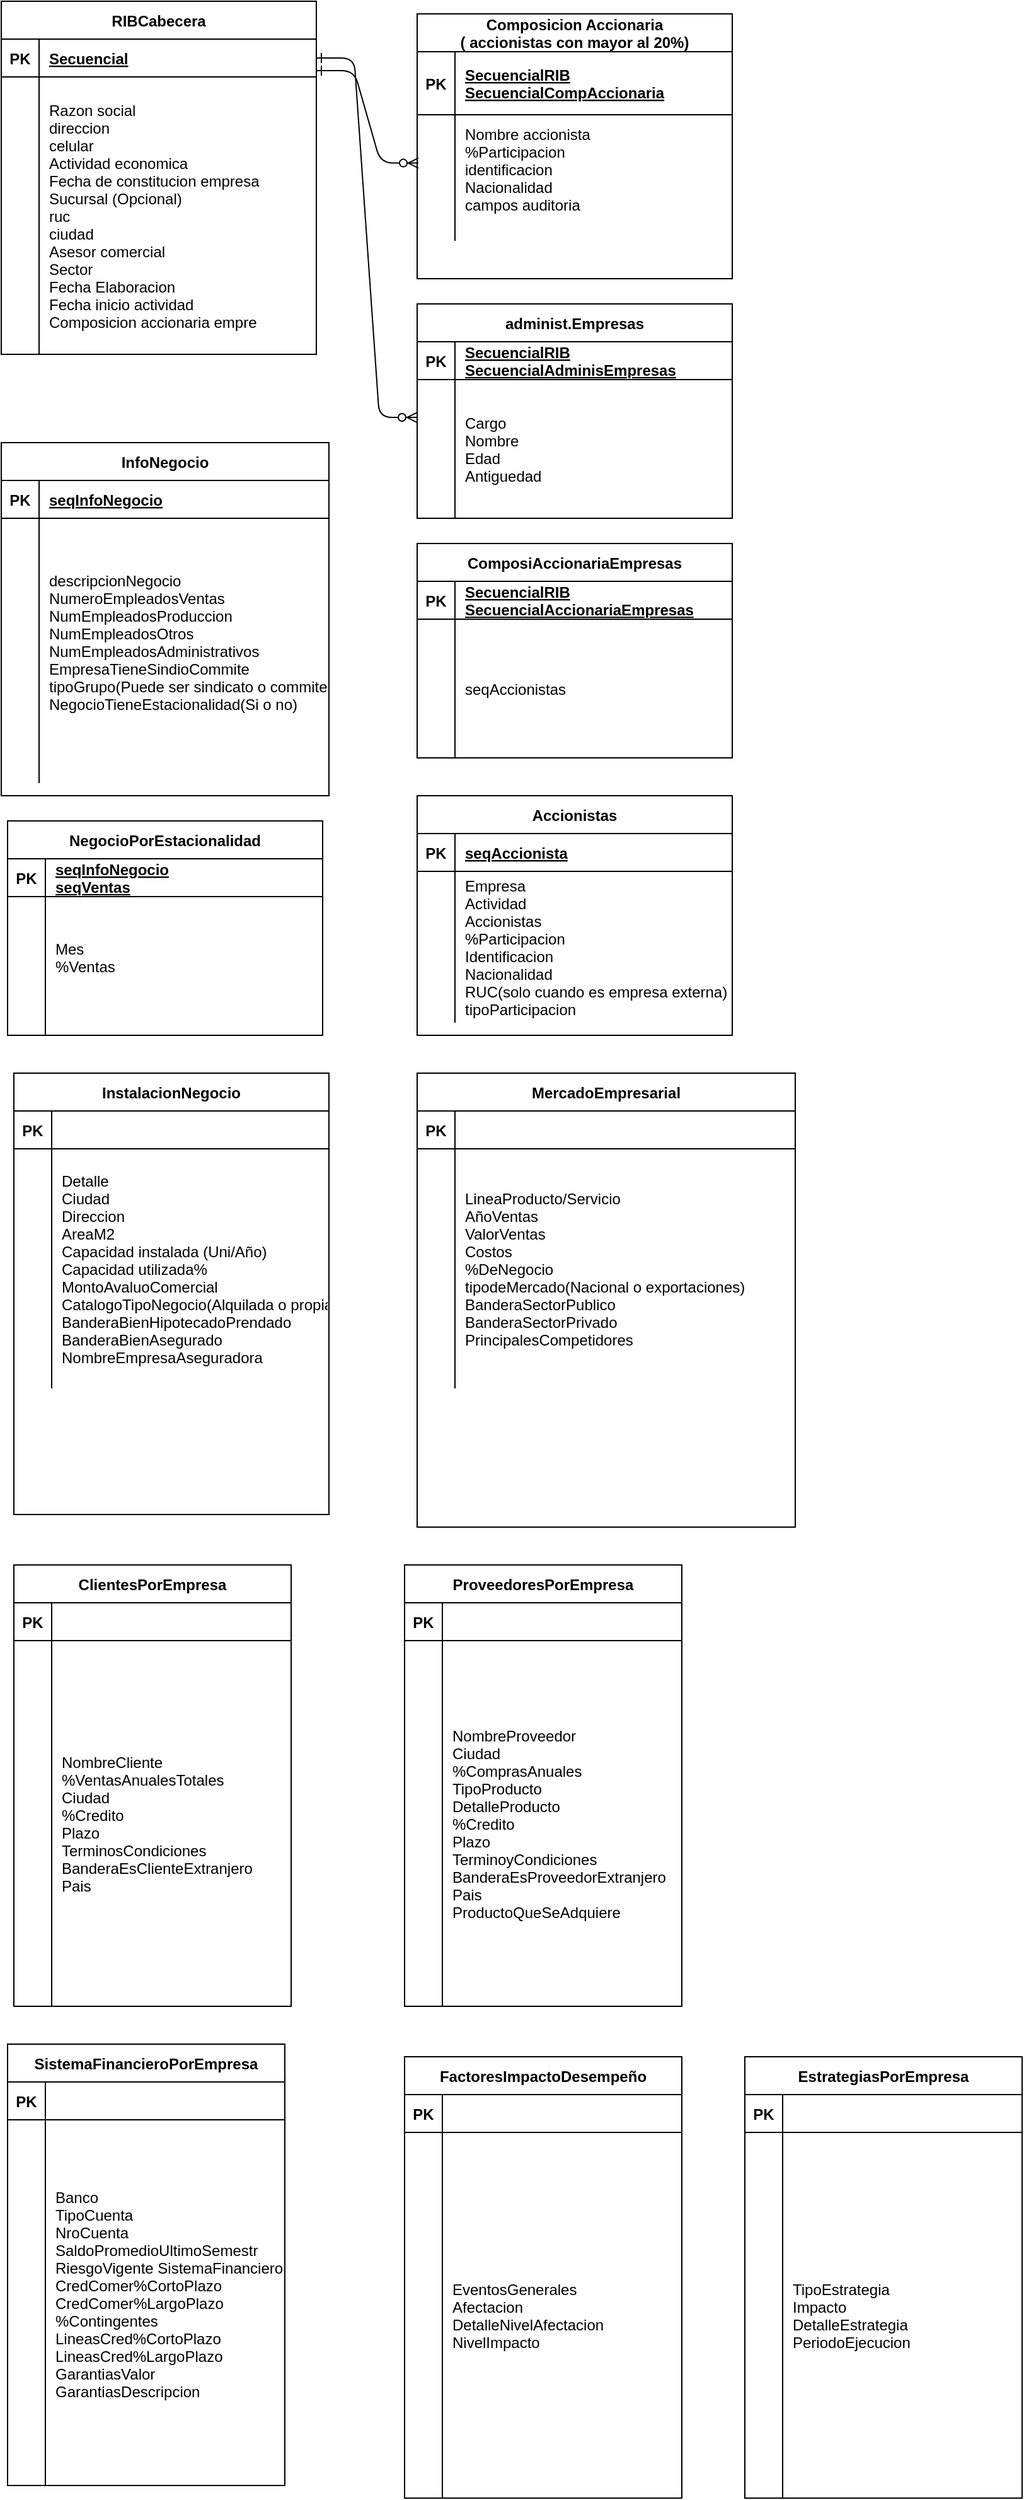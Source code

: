<mxfile version="24.7.14">
  <diagram id="R2lEEEUBdFMjLlhIrx00" name="Page-1">
    <mxGraphModel dx="1395" dy="622" grid="1" gridSize="10" guides="1" tooltips="1" connect="1" arrows="1" fold="1" page="1" pageScale="1" pageWidth="850" pageHeight="1100" math="0" shadow="0" extFonts="Permanent Marker^https://fonts.googleapis.com/css?family=Permanent+Marker">
      <root>
        <mxCell id="0" />
        <mxCell id="1" parent="0" />
        <mxCell id="C-vyLk0tnHw3VtMMgP7b-1" value="" style="edgeStyle=entityRelationEdgeStyle;endArrow=ERzeroToMany;startArrow=ERone;endFill=1;startFill=0;entryX=0;entryY=0.273;entryDx=0;entryDy=0;entryPerimeter=0;" parent="1" source="C-vyLk0tnHw3VtMMgP7b-24" target="wmlJS2kJcP28iHc2mWcu-13" edge="1">
          <mxGeometry width="100" height="100" relative="1" as="geometry">
            <mxPoint x="340" y="720" as="sourcePoint" />
            <mxPoint x="450" y="195" as="targetPoint" />
          </mxGeometry>
        </mxCell>
        <mxCell id="C-vyLk0tnHw3VtMMgP7b-23" value="RIBCabecera" style="shape=table;startSize=30;container=1;collapsible=1;childLayout=tableLayout;fixedRows=1;rowLines=0;fontStyle=1;align=center;resizeLast=1;" parent="1" vertex="1">
          <mxGeometry x="120" y="120" width="250" height="280" as="geometry" />
        </mxCell>
        <mxCell id="C-vyLk0tnHw3VtMMgP7b-24" value="" style="shape=partialRectangle;collapsible=0;dropTarget=0;pointerEvents=0;fillColor=none;points=[[0,0.5],[1,0.5]];portConstraint=eastwest;top=0;left=0;right=0;bottom=1;" parent="C-vyLk0tnHw3VtMMgP7b-23" vertex="1">
          <mxGeometry y="30" width="250" height="30" as="geometry" />
        </mxCell>
        <mxCell id="C-vyLk0tnHw3VtMMgP7b-25" value="PK" style="shape=partialRectangle;overflow=hidden;connectable=0;fillColor=none;top=0;left=0;bottom=0;right=0;fontStyle=1;" parent="C-vyLk0tnHw3VtMMgP7b-24" vertex="1">
          <mxGeometry width="30" height="30" as="geometry">
            <mxRectangle width="30" height="30" as="alternateBounds" />
          </mxGeometry>
        </mxCell>
        <mxCell id="C-vyLk0tnHw3VtMMgP7b-26" value="Secuencial" style="shape=partialRectangle;overflow=hidden;connectable=0;fillColor=none;top=0;left=0;bottom=0;right=0;align=left;spacingLeft=6;fontStyle=5;" parent="C-vyLk0tnHw3VtMMgP7b-24" vertex="1">
          <mxGeometry x="30" width="220" height="30" as="geometry">
            <mxRectangle width="220" height="30" as="alternateBounds" />
          </mxGeometry>
        </mxCell>
        <mxCell id="C-vyLk0tnHw3VtMMgP7b-27" value="" style="shape=partialRectangle;collapsible=0;dropTarget=0;pointerEvents=0;fillColor=none;points=[[0,0.5],[1,0.5]];portConstraint=eastwest;top=0;left=0;right=0;bottom=0;" parent="C-vyLk0tnHw3VtMMgP7b-23" vertex="1">
          <mxGeometry y="60" width="250" height="220" as="geometry" />
        </mxCell>
        <mxCell id="C-vyLk0tnHw3VtMMgP7b-28" value="" style="shape=partialRectangle;overflow=hidden;connectable=0;fillColor=none;top=0;left=0;bottom=0;right=0;" parent="C-vyLk0tnHw3VtMMgP7b-27" vertex="1">
          <mxGeometry width="30" height="220" as="geometry">
            <mxRectangle width="30" height="220" as="alternateBounds" />
          </mxGeometry>
        </mxCell>
        <mxCell id="C-vyLk0tnHw3VtMMgP7b-29" value="Razon social&#xa;direccion&#xa;celular&#xa;Actividad economica&#xa;Fecha de constitucion empresa&#xa;Sucursal (Opcional)&#xa;ruc&#xa;ciudad&#xa;Asesor comercial&#xa;Sector&#xa;Fecha Elaboracion&#xa;Fecha inicio actividad&#xa;Composicion accionaria empre" style="shape=partialRectangle;overflow=hidden;connectable=0;fillColor=none;top=0;left=0;bottom=0;right=0;align=left;spacingLeft=6;" parent="C-vyLk0tnHw3VtMMgP7b-27" vertex="1">
          <mxGeometry x="30" width="220" height="220" as="geometry">
            <mxRectangle width="220" height="220" as="alternateBounds" />
          </mxGeometry>
        </mxCell>
        <mxCell id="wmlJS2kJcP28iHc2mWcu-1" value="Composicion Accionaria&#xa;( accionistas con mayor al 20%)" style="shape=table;startSize=30;container=1;collapsible=1;childLayout=tableLayout;fixedRows=1;rowLines=0;fontStyle=1;align=center;resizeLast=1;" vertex="1" parent="1">
          <mxGeometry x="450" y="130" width="250" height="210" as="geometry" />
        </mxCell>
        <mxCell id="wmlJS2kJcP28iHc2mWcu-2" value="" style="shape=partialRectangle;collapsible=0;dropTarget=0;pointerEvents=0;fillColor=none;points=[[0,0.5],[1,0.5]];portConstraint=eastwest;top=0;left=0;right=0;bottom=1;" vertex="1" parent="wmlJS2kJcP28iHc2mWcu-1">
          <mxGeometry y="30" width="250" height="50" as="geometry" />
        </mxCell>
        <mxCell id="wmlJS2kJcP28iHc2mWcu-3" value="PK" style="shape=partialRectangle;overflow=hidden;connectable=0;fillColor=none;top=0;left=0;bottom=0;right=0;fontStyle=1;" vertex="1" parent="wmlJS2kJcP28iHc2mWcu-2">
          <mxGeometry width="30" height="50" as="geometry">
            <mxRectangle width="30" height="50" as="alternateBounds" />
          </mxGeometry>
        </mxCell>
        <mxCell id="wmlJS2kJcP28iHc2mWcu-4" value="SecuencialRIB&#xa;SecuencialCompAccionaria" style="shape=partialRectangle;overflow=hidden;connectable=0;fillColor=none;top=0;left=0;bottom=0;right=0;align=left;spacingLeft=6;fontStyle=5;" vertex="1" parent="wmlJS2kJcP28iHc2mWcu-2">
          <mxGeometry x="30" width="220" height="50" as="geometry">
            <mxRectangle width="220" height="50" as="alternateBounds" />
          </mxGeometry>
        </mxCell>
        <mxCell id="wmlJS2kJcP28iHc2mWcu-5" value="" style="shape=partialRectangle;collapsible=0;dropTarget=0;pointerEvents=0;fillColor=none;points=[[0,0.5],[1,0.5]];portConstraint=eastwest;top=0;left=0;right=0;bottom=0;" vertex="1" parent="wmlJS2kJcP28iHc2mWcu-1">
          <mxGeometry y="80" width="250" height="100" as="geometry" />
        </mxCell>
        <mxCell id="wmlJS2kJcP28iHc2mWcu-6" value="" style="shape=partialRectangle;overflow=hidden;connectable=0;fillColor=none;top=0;left=0;bottom=0;right=0;" vertex="1" parent="wmlJS2kJcP28iHc2mWcu-5">
          <mxGeometry width="30" height="100" as="geometry">
            <mxRectangle width="30" height="100" as="alternateBounds" />
          </mxGeometry>
        </mxCell>
        <mxCell id="wmlJS2kJcP28iHc2mWcu-7" value="Nombre accionista&#xa;%Participacion&#xa;identificacion&#xa;Nacionalidad&#xa;campos auditoria&#xa;" style="shape=partialRectangle;overflow=hidden;connectable=0;fillColor=none;top=0;left=0;bottom=0;right=0;align=left;spacingLeft=6;" vertex="1" parent="wmlJS2kJcP28iHc2mWcu-5">
          <mxGeometry x="30" width="220" height="100" as="geometry">
            <mxRectangle width="220" height="100" as="alternateBounds" />
          </mxGeometry>
        </mxCell>
        <mxCell id="wmlJS2kJcP28iHc2mWcu-9" value="administ.Empresas" style="shape=table;startSize=30;container=1;collapsible=1;childLayout=tableLayout;fixedRows=1;rowLines=0;fontStyle=1;align=center;resizeLast=1;" vertex="1" parent="1">
          <mxGeometry x="450" y="360" width="250" height="170" as="geometry" />
        </mxCell>
        <mxCell id="wmlJS2kJcP28iHc2mWcu-10" value="" style="shape=partialRectangle;collapsible=0;dropTarget=0;pointerEvents=0;fillColor=none;points=[[0,0.5],[1,0.5]];portConstraint=eastwest;top=0;left=0;right=0;bottom=1;" vertex="1" parent="wmlJS2kJcP28iHc2mWcu-9">
          <mxGeometry y="30" width="250" height="30" as="geometry" />
        </mxCell>
        <mxCell id="wmlJS2kJcP28iHc2mWcu-11" value="PK" style="shape=partialRectangle;overflow=hidden;connectable=0;fillColor=none;top=0;left=0;bottom=0;right=0;fontStyle=1;" vertex="1" parent="wmlJS2kJcP28iHc2mWcu-10">
          <mxGeometry width="30" height="30" as="geometry">
            <mxRectangle width="30" height="30" as="alternateBounds" />
          </mxGeometry>
        </mxCell>
        <mxCell id="wmlJS2kJcP28iHc2mWcu-12" value="SecuencialRIB&#xa;SecuencialAdminisEmpresas" style="shape=partialRectangle;overflow=hidden;connectable=0;fillColor=none;top=0;left=0;bottom=0;right=0;align=left;spacingLeft=6;fontStyle=5;" vertex="1" parent="wmlJS2kJcP28iHc2mWcu-10">
          <mxGeometry x="30" width="220" height="30" as="geometry">
            <mxRectangle width="220" height="30" as="alternateBounds" />
          </mxGeometry>
        </mxCell>
        <mxCell id="wmlJS2kJcP28iHc2mWcu-13" value="" style="shape=partialRectangle;collapsible=0;dropTarget=0;pointerEvents=0;fillColor=none;points=[[0,0.5],[1,0.5]];portConstraint=eastwest;top=0;left=0;right=0;bottom=0;" vertex="1" parent="wmlJS2kJcP28iHc2mWcu-9">
          <mxGeometry y="60" width="250" height="110" as="geometry" />
        </mxCell>
        <mxCell id="wmlJS2kJcP28iHc2mWcu-14" value="" style="shape=partialRectangle;overflow=hidden;connectable=0;fillColor=none;top=0;left=0;bottom=0;right=0;" vertex="1" parent="wmlJS2kJcP28iHc2mWcu-13">
          <mxGeometry width="30" height="110" as="geometry">
            <mxRectangle width="30" height="110" as="alternateBounds" />
          </mxGeometry>
        </mxCell>
        <mxCell id="wmlJS2kJcP28iHc2mWcu-15" value="Cargo&#xa;Nombre&#xa;Edad&#xa;Antiguedad" style="shape=partialRectangle;overflow=hidden;connectable=0;fillColor=none;top=0;left=0;bottom=0;right=0;align=left;spacingLeft=6;" vertex="1" parent="wmlJS2kJcP28iHc2mWcu-13">
          <mxGeometry x="30" width="220" height="110" as="geometry">
            <mxRectangle width="220" height="110" as="alternateBounds" />
          </mxGeometry>
        </mxCell>
        <mxCell id="wmlJS2kJcP28iHc2mWcu-16" value="" style="edgeStyle=entityRelationEdgeStyle;endArrow=ERzeroToMany;startArrow=ERone;endFill=1;startFill=0;entryX=0.004;entryY=0.383;entryDx=0;entryDy=0;entryPerimeter=0;" edge="1" parent="1" target="wmlJS2kJcP28iHc2mWcu-5">
          <mxGeometry width="100" height="100" relative="1" as="geometry">
            <mxPoint x="370" y="175" as="sourcePoint" />
            <mxPoint x="450" y="460" as="targetPoint" />
          </mxGeometry>
        </mxCell>
        <mxCell id="wmlJS2kJcP28iHc2mWcu-19" value="ComposiAccionariaEmpresas" style="shape=table;startSize=30;container=1;collapsible=1;childLayout=tableLayout;fixedRows=1;rowLines=0;fontStyle=1;align=center;resizeLast=1;" vertex="1" parent="1">
          <mxGeometry x="450" y="550" width="250" height="170" as="geometry" />
        </mxCell>
        <mxCell id="wmlJS2kJcP28iHc2mWcu-20" value="" style="shape=partialRectangle;collapsible=0;dropTarget=0;pointerEvents=0;fillColor=none;points=[[0,0.5],[1,0.5]];portConstraint=eastwest;top=0;left=0;right=0;bottom=1;" vertex="1" parent="wmlJS2kJcP28iHc2mWcu-19">
          <mxGeometry y="30" width="250" height="30" as="geometry" />
        </mxCell>
        <mxCell id="wmlJS2kJcP28iHc2mWcu-21" value="PK" style="shape=partialRectangle;overflow=hidden;connectable=0;fillColor=none;top=0;left=0;bottom=0;right=0;fontStyle=1;" vertex="1" parent="wmlJS2kJcP28iHc2mWcu-20">
          <mxGeometry width="30" height="30" as="geometry">
            <mxRectangle width="30" height="30" as="alternateBounds" />
          </mxGeometry>
        </mxCell>
        <mxCell id="wmlJS2kJcP28iHc2mWcu-22" value="SecuencialRIB&#xa;SecuencialAccionariaEmpresas" style="shape=partialRectangle;overflow=hidden;connectable=0;fillColor=none;top=0;left=0;bottom=0;right=0;align=left;spacingLeft=6;fontStyle=5;" vertex="1" parent="wmlJS2kJcP28iHc2mWcu-20">
          <mxGeometry x="30" width="220" height="30" as="geometry">
            <mxRectangle width="220" height="30" as="alternateBounds" />
          </mxGeometry>
        </mxCell>
        <mxCell id="wmlJS2kJcP28iHc2mWcu-23" value="" style="shape=partialRectangle;collapsible=0;dropTarget=0;pointerEvents=0;fillColor=none;points=[[0,0.5],[1,0.5]];portConstraint=eastwest;top=0;left=0;right=0;bottom=0;" vertex="1" parent="wmlJS2kJcP28iHc2mWcu-19">
          <mxGeometry y="60" width="250" height="110" as="geometry" />
        </mxCell>
        <mxCell id="wmlJS2kJcP28iHc2mWcu-24" value="" style="shape=partialRectangle;overflow=hidden;connectable=0;fillColor=none;top=0;left=0;bottom=0;right=0;" vertex="1" parent="wmlJS2kJcP28iHc2mWcu-23">
          <mxGeometry width="30" height="110" as="geometry">
            <mxRectangle width="30" height="110" as="alternateBounds" />
          </mxGeometry>
        </mxCell>
        <mxCell id="wmlJS2kJcP28iHc2mWcu-25" value="seqAccionistas" style="shape=partialRectangle;overflow=hidden;connectable=0;fillColor=none;top=0;left=0;bottom=0;right=0;align=left;spacingLeft=6;" vertex="1" parent="wmlJS2kJcP28iHc2mWcu-23">
          <mxGeometry x="30" width="220" height="110" as="geometry">
            <mxRectangle width="220" height="110" as="alternateBounds" />
          </mxGeometry>
        </mxCell>
        <mxCell id="wmlJS2kJcP28iHc2mWcu-26" value="Accionistas" style="shape=table;startSize=30;container=1;collapsible=1;childLayout=tableLayout;fixedRows=1;rowLines=0;fontStyle=1;align=center;resizeLast=1;" vertex="1" parent="1">
          <mxGeometry x="450" y="750" width="250" height="190" as="geometry" />
        </mxCell>
        <mxCell id="wmlJS2kJcP28iHc2mWcu-27" value="" style="shape=partialRectangle;collapsible=0;dropTarget=0;pointerEvents=0;fillColor=none;points=[[0,0.5],[1,0.5]];portConstraint=eastwest;top=0;left=0;right=0;bottom=1;" vertex="1" parent="wmlJS2kJcP28iHc2mWcu-26">
          <mxGeometry y="30" width="250" height="30" as="geometry" />
        </mxCell>
        <mxCell id="wmlJS2kJcP28iHc2mWcu-28" value="PK" style="shape=partialRectangle;overflow=hidden;connectable=0;fillColor=none;top=0;left=0;bottom=0;right=0;fontStyle=1;" vertex="1" parent="wmlJS2kJcP28iHc2mWcu-27">
          <mxGeometry width="30" height="30" as="geometry">
            <mxRectangle width="30" height="30" as="alternateBounds" />
          </mxGeometry>
        </mxCell>
        <mxCell id="wmlJS2kJcP28iHc2mWcu-29" value="seqAccionista" style="shape=partialRectangle;overflow=hidden;connectable=0;fillColor=none;top=0;left=0;bottom=0;right=0;align=left;spacingLeft=6;fontStyle=5;" vertex="1" parent="wmlJS2kJcP28iHc2mWcu-27">
          <mxGeometry x="30" width="220" height="30" as="geometry">
            <mxRectangle width="220" height="30" as="alternateBounds" />
          </mxGeometry>
        </mxCell>
        <mxCell id="wmlJS2kJcP28iHc2mWcu-30" value="" style="shape=partialRectangle;collapsible=0;dropTarget=0;pointerEvents=0;fillColor=none;points=[[0,0.5],[1,0.5]];portConstraint=eastwest;top=0;left=0;right=0;bottom=0;" vertex="1" parent="wmlJS2kJcP28iHc2mWcu-26">
          <mxGeometry y="60" width="250" height="120" as="geometry" />
        </mxCell>
        <mxCell id="wmlJS2kJcP28iHc2mWcu-31" value="" style="shape=partialRectangle;overflow=hidden;connectable=0;fillColor=none;top=0;left=0;bottom=0;right=0;" vertex="1" parent="wmlJS2kJcP28iHc2mWcu-30">
          <mxGeometry width="30" height="120" as="geometry">
            <mxRectangle width="30" height="120" as="alternateBounds" />
          </mxGeometry>
        </mxCell>
        <mxCell id="wmlJS2kJcP28iHc2mWcu-32" value="Empresa&#xa;Actividad&#xa;Accionistas&#xa;%Participacion&#xa;Identificacion&#xa;Nacionalidad&#xa;RUC(solo cuando es empresa externa)&#xa;tipoParticipacion" style="shape=partialRectangle;overflow=hidden;connectable=0;fillColor=none;top=0;left=0;bottom=0;right=0;align=left;spacingLeft=6;" vertex="1" parent="wmlJS2kJcP28iHc2mWcu-30">
          <mxGeometry x="30" width="220" height="120" as="geometry">
            <mxRectangle width="220" height="120" as="alternateBounds" />
          </mxGeometry>
        </mxCell>
        <mxCell id="wmlJS2kJcP28iHc2mWcu-33" value="InfoNegocio" style="shape=table;startSize=30;container=1;collapsible=1;childLayout=tableLayout;fixedRows=1;rowLines=0;fontStyle=1;align=center;resizeLast=1;" vertex="1" parent="1">
          <mxGeometry x="120" y="470" width="260" height="280" as="geometry" />
        </mxCell>
        <mxCell id="wmlJS2kJcP28iHc2mWcu-34" value="" style="shape=partialRectangle;collapsible=0;dropTarget=0;pointerEvents=0;fillColor=none;points=[[0,0.5],[1,0.5]];portConstraint=eastwest;top=0;left=0;right=0;bottom=1;" vertex="1" parent="wmlJS2kJcP28iHc2mWcu-33">
          <mxGeometry y="30" width="260" height="30" as="geometry" />
        </mxCell>
        <mxCell id="wmlJS2kJcP28iHc2mWcu-35" value="PK" style="shape=partialRectangle;overflow=hidden;connectable=0;fillColor=none;top=0;left=0;bottom=0;right=0;fontStyle=1;" vertex="1" parent="wmlJS2kJcP28iHc2mWcu-34">
          <mxGeometry width="30" height="30" as="geometry">
            <mxRectangle width="30" height="30" as="alternateBounds" />
          </mxGeometry>
        </mxCell>
        <mxCell id="wmlJS2kJcP28iHc2mWcu-36" value="seqInfoNegocio" style="shape=partialRectangle;overflow=hidden;connectable=0;fillColor=none;top=0;left=0;bottom=0;right=0;align=left;spacingLeft=6;fontStyle=5;" vertex="1" parent="wmlJS2kJcP28iHc2mWcu-34">
          <mxGeometry x="30" width="230" height="30" as="geometry">
            <mxRectangle width="230" height="30" as="alternateBounds" />
          </mxGeometry>
        </mxCell>
        <mxCell id="wmlJS2kJcP28iHc2mWcu-37" value="" style="shape=partialRectangle;collapsible=0;dropTarget=0;pointerEvents=0;fillColor=none;points=[[0,0.5],[1,0.5]];portConstraint=eastwest;top=0;left=0;right=0;bottom=0;" vertex="1" parent="wmlJS2kJcP28iHc2mWcu-33">
          <mxGeometry y="60" width="260" height="210" as="geometry" />
        </mxCell>
        <mxCell id="wmlJS2kJcP28iHc2mWcu-38" value="" style="shape=partialRectangle;overflow=hidden;connectable=0;fillColor=none;top=0;left=0;bottom=0;right=0;" vertex="1" parent="wmlJS2kJcP28iHc2mWcu-37">
          <mxGeometry width="30" height="210" as="geometry">
            <mxRectangle width="30" height="210" as="alternateBounds" />
          </mxGeometry>
        </mxCell>
        <mxCell id="wmlJS2kJcP28iHc2mWcu-39" value="descripcionNegocio&#xa;NumeroEmpleadosVentas&#xa;NumEmpleadosProduccion&#xa;NumEmpleadosOtros&#xa;NumEmpleadosAdministrativos&#xa;EmpresaTieneSindioCommite&#xa;tipoGrupo(Puede ser sindicato o commite)&#xa;NegocioTieneEstacionalidad(Si o no)&#xa;" style="shape=partialRectangle;overflow=hidden;connectable=0;fillColor=none;top=0;left=0;bottom=0;right=0;align=left;spacingLeft=6;" vertex="1" parent="wmlJS2kJcP28iHc2mWcu-37">
          <mxGeometry x="30" width="230" height="210" as="geometry">
            <mxRectangle width="230" height="210" as="alternateBounds" />
          </mxGeometry>
        </mxCell>
        <mxCell id="wmlJS2kJcP28iHc2mWcu-40" value="NegocioPorEstacionalidad" style="shape=table;startSize=30;container=1;collapsible=1;childLayout=tableLayout;fixedRows=1;rowLines=0;fontStyle=1;align=center;resizeLast=1;" vertex="1" parent="1">
          <mxGeometry x="125" y="770" width="250" height="170" as="geometry" />
        </mxCell>
        <mxCell id="wmlJS2kJcP28iHc2mWcu-41" value="" style="shape=partialRectangle;collapsible=0;dropTarget=0;pointerEvents=0;fillColor=none;points=[[0,0.5],[1,0.5]];portConstraint=eastwest;top=0;left=0;right=0;bottom=1;" vertex="1" parent="wmlJS2kJcP28iHc2mWcu-40">
          <mxGeometry y="30" width="250" height="30" as="geometry" />
        </mxCell>
        <mxCell id="wmlJS2kJcP28iHc2mWcu-42" value="PK" style="shape=partialRectangle;overflow=hidden;connectable=0;fillColor=none;top=0;left=0;bottom=0;right=0;fontStyle=1;" vertex="1" parent="wmlJS2kJcP28iHc2mWcu-41">
          <mxGeometry width="30" height="30" as="geometry">
            <mxRectangle width="30" height="30" as="alternateBounds" />
          </mxGeometry>
        </mxCell>
        <mxCell id="wmlJS2kJcP28iHc2mWcu-43" value="seqInfoNegocio&#xa;seqVentas" style="shape=partialRectangle;overflow=hidden;connectable=0;fillColor=none;top=0;left=0;bottom=0;right=0;align=left;spacingLeft=6;fontStyle=5;" vertex="1" parent="wmlJS2kJcP28iHc2mWcu-41">
          <mxGeometry x="30" width="220" height="30" as="geometry">
            <mxRectangle width="220" height="30" as="alternateBounds" />
          </mxGeometry>
        </mxCell>
        <mxCell id="wmlJS2kJcP28iHc2mWcu-44" value="" style="shape=partialRectangle;collapsible=0;dropTarget=0;pointerEvents=0;fillColor=none;points=[[0,0.5],[1,0.5]];portConstraint=eastwest;top=0;left=0;right=0;bottom=0;" vertex="1" parent="wmlJS2kJcP28iHc2mWcu-40">
          <mxGeometry y="60" width="250" height="110" as="geometry" />
        </mxCell>
        <mxCell id="wmlJS2kJcP28iHc2mWcu-45" value="" style="shape=partialRectangle;overflow=hidden;connectable=0;fillColor=none;top=0;left=0;bottom=0;right=0;" vertex="1" parent="wmlJS2kJcP28iHc2mWcu-44">
          <mxGeometry width="30" height="110" as="geometry">
            <mxRectangle width="30" height="110" as="alternateBounds" />
          </mxGeometry>
        </mxCell>
        <mxCell id="wmlJS2kJcP28iHc2mWcu-46" value="Mes&#xa;%Ventas&#xa;" style="shape=partialRectangle;overflow=hidden;connectable=0;fillColor=none;top=0;left=0;bottom=0;right=0;align=left;spacingLeft=6;" vertex="1" parent="wmlJS2kJcP28iHc2mWcu-44">
          <mxGeometry x="30" width="220" height="110" as="geometry">
            <mxRectangle width="220" height="110" as="alternateBounds" />
          </mxGeometry>
        </mxCell>
        <mxCell id="wmlJS2kJcP28iHc2mWcu-54" value="InstalacionNegocio" style="shape=table;startSize=30;container=1;collapsible=1;childLayout=tableLayout;fixedRows=1;rowLines=0;fontStyle=1;align=center;resizeLast=1;" vertex="1" parent="1">
          <mxGeometry x="130" y="970" width="250" height="350" as="geometry" />
        </mxCell>
        <mxCell id="wmlJS2kJcP28iHc2mWcu-55" value="" style="shape=partialRectangle;collapsible=0;dropTarget=0;pointerEvents=0;fillColor=none;points=[[0,0.5],[1,0.5]];portConstraint=eastwest;top=0;left=0;right=0;bottom=1;" vertex="1" parent="wmlJS2kJcP28iHc2mWcu-54">
          <mxGeometry y="30" width="250" height="30" as="geometry" />
        </mxCell>
        <mxCell id="wmlJS2kJcP28iHc2mWcu-56" value="PK" style="shape=partialRectangle;overflow=hidden;connectable=0;fillColor=none;top=0;left=0;bottom=0;right=0;fontStyle=1;" vertex="1" parent="wmlJS2kJcP28iHc2mWcu-55">
          <mxGeometry width="30" height="30" as="geometry">
            <mxRectangle width="30" height="30" as="alternateBounds" />
          </mxGeometry>
        </mxCell>
        <mxCell id="wmlJS2kJcP28iHc2mWcu-57" value="" style="shape=partialRectangle;overflow=hidden;connectable=0;fillColor=none;top=0;left=0;bottom=0;right=0;align=left;spacingLeft=6;fontStyle=5;" vertex="1" parent="wmlJS2kJcP28iHc2mWcu-55">
          <mxGeometry x="30" width="220" height="30" as="geometry">
            <mxRectangle width="220" height="30" as="alternateBounds" />
          </mxGeometry>
        </mxCell>
        <mxCell id="wmlJS2kJcP28iHc2mWcu-58" value="" style="shape=partialRectangle;collapsible=0;dropTarget=0;pointerEvents=0;fillColor=none;points=[[0,0.5],[1,0.5]];portConstraint=eastwest;top=0;left=0;right=0;bottom=0;" vertex="1" parent="wmlJS2kJcP28iHc2mWcu-54">
          <mxGeometry y="60" width="250" height="190" as="geometry" />
        </mxCell>
        <mxCell id="wmlJS2kJcP28iHc2mWcu-59" value="" style="shape=partialRectangle;overflow=hidden;connectable=0;fillColor=none;top=0;left=0;bottom=0;right=0;" vertex="1" parent="wmlJS2kJcP28iHc2mWcu-58">
          <mxGeometry width="30" height="190" as="geometry">
            <mxRectangle width="30" height="190" as="alternateBounds" />
          </mxGeometry>
        </mxCell>
        <mxCell id="wmlJS2kJcP28iHc2mWcu-60" value="Detalle&#xa;Ciudad&#xa;Direccion&#xa;AreaM2&#xa;Capacidad instalada (Uni/Año)&#xa;Capacidad utilizada%&#xa;MontoAvaluoComercial&#xa;CatalogoTipoNegocio(Alquilada o propia)&#xa;BanderaBienHipotecadoPrendado&#xa;BanderaBienAsegurado&#xa;NombreEmpresaAseguradora" style="shape=partialRectangle;overflow=hidden;connectable=0;fillColor=none;top=0;left=0;bottom=0;right=0;align=left;spacingLeft=6;" vertex="1" parent="wmlJS2kJcP28iHc2mWcu-58">
          <mxGeometry x="30" width="220" height="190" as="geometry">
            <mxRectangle width="220" height="190" as="alternateBounds" />
          </mxGeometry>
        </mxCell>
        <mxCell id="wmlJS2kJcP28iHc2mWcu-61" value="MercadoEmpresarial" style="shape=table;startSize=30;container=1;collapsible=1;childLayout=tableLayout;fixedRows=1;rowLines=0;fontStyle=1;align=center;resizeLast=1;" vertex="1" parent="1">
          <mxGeometry x="450" y="970" width="300" height="360" as="geometry" />
        </mxCell>
        <mxCell id="wmlJS2kJcP28iHc2mWcu-62" value="" style="shape=partialRectangle;collapsible=0;dropTarget=0;pointerEvents=0;fillColor=none;points=[[0,0.5],[1,0.5]];portConstraint=eastwest;top=0;left=0;right=0;bottom=1;" vertex="1" parent="wmlJS2kJcP28iHc2mWcu-61">
          <mxGeometry y="30" width="300" height="30" as="geometry" />
        </mxCell>
        <mxCell id="wmlJS2kJcP28iHc2mWcu-63" value="PK" style="shape=partialRectangle;overflow=hidden;connectable=0;fillColor=none;top=0;left=0;bottom=0;right=0;fontStyle=1;" vertex="1" parent="wmlJS2kJcP28iHc2mWcu-62">
          <mxGeometry width="30" height="30" as="geometry">
            <mxRectangle width="30" height="30" as="alternateBounds" />
          </mxGeometry>
        </mxCell>
        <mxCell id="wmlJS2kJcP28iHc2mWcu-64" value="" style="shape=partialRectangle;overflow=hidden;connectable=0;fillColor=none;top=0;left=0;bottom=0;right=0;align=left;spacingLeft=6;fontStyle=5;" vertex="1" parent="wmlJS2kJcP28iHc2mWcu-62">
          <mxGeometry x="30" width="270" height="30" as="geometry">
            <mxRectangle width="270" height="30" as="alternateBounds" />
          </mxGeometry>
        </mxCell>
        <mxCell id="wmlJS2kJcP28iHc2mWcu-65" value="" style="shape=partialRectangle;collapsible=0;dropTarget=0;pointerEvents=0;fillColor=none;points=[[0,0.5],[1,0.5]];portConstraint=eastwest;top=0;left=0;right=0;bottom=0;" vertex="1" parent="wmlJS2kJcP28iHc2mWcu-61">
          <mxGeometry y="60" width="300" height="190" as="geometry" />
        </mxCell>
        <mxCell id="wmlJS2kJcP28iHc2mWcu-66" value="" style="shape=partialRectangle;overflow=hidden;connectable=0;fillColor=none;top=0;left=0;bottom=0;right=0;" vertex="1" parent="wmlJS2kJcP28iHc2mWcu-65">
          <mxGeometry width="30" height="190" as="geometry">
            <mxRectangle width="30" height="190" as="alternateBounds" />
          </mxGeometry>
        </mxCell>
        <mxCell id="wmlJS2kJcP28iHc2mWcu-67" value="LineaProducto/Servicio&#xa;AñoVentas&#xa;ValorVentas&#xa;Costos&#xa;%DeNegocio&#xa;tipodeMercado(Nacional o exportaciones)&#xa;BanderaSectorPublico&#xa;BanderaSectorPrivado&#xa;PrincipalesCompetidores" style="shape=partialRectangle;overflow=hidden;connectable=0;fillColor=none;top=0;left=0;bottom=0;right=0;align=left;spacingLeft=6;" vertex="1" parent="wmlJS2kJcP28iHc2mWcu-65">
          <mxGeometry x="30" width="270" height="190" as="geometry">
            <mxRectangle width="270" height="190" as="alternateBounds" />
          </mxGeometry>
        </mxCell>
        <mxCell id="wmlJS2kJcP28iHc2mWcu-68" value="ClientesPorEmpresa" style="shape=table;startSize=30;container=1;collapsible=1;childLayout=tableLayout;fixedRows=1;rowLines=0;fontStyle=1;align=center;resizeLast=1;" vertex="1" parent="1">
          <mxGeometry x="130" y="1360" width="220" height="350" as="geometry" />
        </mxCell>
        <mxCell id="wmlJS2kJcP28iHc2mWcu-69" value="" style="shape=partialRectangle;collapsible=0;dropTarget=0;pointerEvents=0;fillColor=none;points=[[0,0.5],[1,0.5]];portConstraint=eastwest;top=0;left=0;right=0;bottom=1;" vertex="1" parent="wmlJS2kJcP28iHc2mWcu-68">
          <mxGeometry y="30" width="220" height="30" as="geometry" />
        </mxCell>
        <mxCell id="wmlJS2kJcP28iHc2mWcu-70" value="PK" style="shape=partialRectangle;overflow=hidden;connectable=0;fillColor=none;top=0;left=0;bottom=0;right=0;fontStyle=1;" vertex="1" parent="wmlJS2kJcP28iHc2mWcu-69">
          <mxGeometry width="30" height="30" as="geometry">
            <mxRectangle width="30" height="30" as="alternateBounds" />
          </mxGeometry>
        </mxCell>
        <mxCell id="wmlJS2kJcP28iHc2mWcu-71" value="" style="shape=partialRectangle;overflow=hidden;connectable=0;fillColor=none;top=0;left=0;bottom=0;right=0;align=left;spacingLeft=6;fontStyle=5;" vertex="1" parent="wmlJS2kJcP28iHc2mWcu-69">
          <mxGeometry x="30" width="190" height="30" as="geometry">
            <mxRectangle width="190" height="30" as="alternateBounds" />
          </mxGeometry>
        </mxCell>
        <mxCell id="wmlJS2kJcP28iHc2mWcu-72" value="" style="shape=partialRectangle;collapsible=0;dropTarget=0;pointerEvents=0;fillColor=none;points=[[0,0.5],[1,0.5]];portConstraint=eastwest;top=0;left=0;right=0;bottom=0;" vertex="1" parent="wmlJS2kJcP28iHc2mWcu-68">
          <mxGeometry y="60" width="220" height="290" as="geometry" />
        </mxCell>
        <mxCell id="wmlJS2kJcP28iHc2mWcu-73" value="" style="shape=partialRectangle;overflow=hidden;connectable=0;fillColor=none;top=0;left=0;bottom=0;right=0;" vertex="1" parent="wmlJS2kJcP28iHc2mWcu-72">
          <mxGeometry width="30" height="290" as="geometry">
            <mxRectangle width="30" height="290" as="alternateBounds" />
          </mxGeometry>
        </mxCell>
        <mxCell id="wmlJS2kJcP28iHc2mWcu-74" value="NombreCliente&#xa;%VentasAnualesTotales&#xa;Ciudad&#xa;%Credito&#xa;Plazo&#xa;TerminosCondiciones&#xa;BanderaEsClienteExtranjero&#xa;Pais" style="shape=partialRectangle;overflow=hidden;connectable=0;fillColor=none;top=0;left=0;bottom=0;right=0;align=left;spacingLeft=6;" vertex="1" parent="wmlJS2kJcP28iHc2mWcu-72">
          <mxGeometry x="30" width="190" height="290" as="geometry">
            <mxRectangle width="190" height="290" as="alternateBounds" />
          </mxGeometry>
        </mxCell>
        <mxCell id="wmlJS2kJcP28iHc2mWcu-75" value="ProveedoresPorEmpresa" style="shape=table;startSize=30;container=1;collapsible=1;childLayout=tableLayout;fixedRows=1;rowLines=0;fontStyle=1;align=center;resizeLast=1;" vertex="1" parent="1">
          <mxGeometry x="440" y="1360" width="220" height="350" as="geometry" />
        </mxCell>
        <mxCell id="wmlJS2kJcP28iHc2mWcu-76" value="" style="shape=partialRectangle;collapsible=0;dropTarget=0;pointerEvents=0;fillColor=none;points=[[0,0.5],[1,0.5]];portConstraint=eastwest;top=0;left=0;right=0;bottom=1;" vertex="1" parent="wmlJS2kJcP28iHc2mWcu-75">
          <mxGeometry y="30" width="220" height="30" as="geometry" />
        </mxCell>
        <mxCell id="wmlJS2kJcP28iHc2mWcu-77" value="PK" style="shape=partialRectangle;overflow=hidden;connectable=0;fillColor=none;top=0;left=0;bottom=0;right=0;fontStyle=1;" vertex="1" parent="wmlJS2kJcP28iHc2mWcu-76">
          <mxGeometry width="30" height="30" as="geometry">
            <mxRectangle width="30" height="30" as="alternateBounds" />
          </mxGeometry>
        </mxCell>
        <mxCell id="wmlJS2kJcP28iHc2mWcu-78" value="" style="shape=partialRectangle;overflow=hidden;connectable=0;fillColor=none;top=0;left=0;bottom=0;right=0;align=left;spacingLeft=6;fontStyle=5;" vertex="1" parent="wmlJS2kJcP28iHc2mWcu-76">
          <mxGeometry x="30" width="190" height="30" as="geometry">
            <mxRectangle width="190" height="30" as="alternateBounds" />
          </mxGeometry>
        </mxCell>
        <mxCell id="wmlJS2kJcP28iHc2mWcu-79" value="" style="shape=partialRectangle;collapsible=0;dropTarget=0;pointerEvents=0;fillColor=none;points=[[0,0.5],[1,0.5]];portConstraint=eastwest;top=0;left=0;right=0;bottom=0;" vertex="1" parent="wmlJS2kJcP28iHc2mWcu-75">
          <mxGeometry y="60" width="220" height="290" as="geometry" />
        </mxCell>
        <mxCell id="wmlJS2kJcP28iHc2mWcu-80" value="" style="shape=partialRectangle;overflow=hidden;connectable=0;fillColor=none;top=0;left=0;bottom=0;right=0;" vertex="1" parent="wmlJS2kJcP28iHc2mWcu-79">
          <mxGeometry width="30" height="290" as="geometry">
            <mxRectangle width="30" height="290" as="alternateBounds" />
          </mxGeometry>
        </mxCell>
        <mxCell id="wmlJS2kJcP28iHc2mWcu-81" value="NombreProveedor&#xa;Ciudad&#xa;%ComprasAnuales&#xa;TipoProducto&#xa;DetalleProducto&#xa;%Credito&#xa;Plazo&#xa;TerminoyCondiciones&#xa;BanderaEsProveedorExtranjero&#xa;Pais&#xa;ProductoQueSeAdquiere" style="shape=partialRectangle;overflow=hidden;connectable=0;fillColor=none;top=0;left=0;bottom=0;right=0;align=left;spacingLeft=6;" vertex="1" parent="wmlJS2kJcP28iHc2mWcu-79">
          <mxGeometry x="30" width="190" height="290" as="geometry">
            <mxRectangle width="190" height="290" as="alternateBounds" />
          </mxGeometry>
        </mxCell>
        <mxCell id="wmlJS2kJcP28iHc2mWcu-82" value="SistemaFinancieroPorEmpresa" style="shape=table;startSize=30;container=1;collapsible=1;childLayout=tableLayout;fixedRows=1;rowLines=0;fontStyle=1;align=center;resizeLast=1;" vertex="1" parent="1">
          <mxGeometry x="125" y="1740" width="220" height="350" as="geometry" />
        </mxCell>
        <mxCell id="wmlJS2kJcP28iHc2mWcu-83" value="" style="shape=partialRectangle;collapsible=0;dropTarget=0;pointerEvents=0;fillColor=none;points=[[0,0.5],[1,0.5]];portConstraint=eastwest;top=0;left=0;right=0;bottom=1;" vertex="1" parent="wmlJS2kJcP28iHc2mWcu-82">
          <mxGeometry y="30" width="220" height="30" as="geometry" />
        </mxCell>
        <mxCell id="wmlJS2kJcP28iHc2mWcu-84" value="PK" style="shape=partialRectangle;overflow=hidden;connectable=0;fillColor=none;top=0;left=0;bottom=0;right=0;fontStyle=1;" vertex="1" parent="wmlJS2kJcP28iHc2mWcu-83">
          <mxGeometry width="30" height="30" as="geometry">
            <mxRectangle width="30" height="30" as="alternateBounds" />
          </mxGeometry>
        </mxCell>
        <mxCell id="wmlJS2kJcP28iHc2mWcu-85" value="" style="shape=partialRectangle;overflow=hidden;connectable=0;fillColor=none;top=0;left=0;bottom=0;right=0;align=left;spacingLeft=6;fontStyle=5;" vertex="1" parent="wmlJS2kJcP28iHc2mWcu-83">
          <mxGeometry x="30" width="190" height="30" as="geometry">
            <mxRectangle width="190" height="30" as="alternateBounds" />
          </mxGeometry>
        </mxCell>
        <mxCell id="wmlJS2kJcP28iHc2mWcu-86" value="" style="shape=partialRectangle;collapsible=0;dropTarget=0;pointerEvents=0;fillColor=none;points=[[0,0.5],[1,0.5]];portConstraint=eastwest;top=0;left=0;right=0;bottom=0;" vertex="1" parent="wmlJS2kJcP28iHc2mWcu-82">
          <mxGeometry y="60" width="220" height="290" as="geometry" />
        </mxCell>
        <mxCell id="wmlJS2kJcP28iHc2mWcu-87" value="" style="shape=partialRectangle;overflow=hidden;connectable=0;fillColor=none;top=0;left=0;bottom=0;right=0;" vertex="1" parent="wmlJS2kJcP28iHc2mWcu-86">
          <mxGeometry width="30" height="290" as="geometry">
            <mxRectangle width="30" height="290" as="alternateBounds" />
          </mxGeometry>
        </mxCell>
        <mxCell id="wmlJS2kJcP28iHc2mWcu-88" value="Banco&#xa;TipoCuenta&#xa;NroCuenta&#xa;SaldoPromedioUltimoSemestr&#xa;RiesgoVigente SistemaFinanciero&#xa;CredComer%CortoPlazo&#xa;CredComer%LargoPlazo&#xa;%Contingentes&#xa;LineasCred%CortoPlazo&#xa;LineasCred%LargoPlazo&#xa;GarantiasValor&#xa;GarantiasDescripcion&#xa;" style="shape=partialRectangle;overflow=hidden;connectable=0;fillColor=none;top=0;left=0;bottom=0;right=0;align=left;spacingLeft=6;" vertex="1" parent="wmlJS2kJcP28iHc2mWcu-86">
          <mxGeometry x="30" width="190" height="290" as="geometry">
            <mxRectangle width="190" height="290" as="alternateBounds" />
          </mxGeometry>
        </mxCell>
        <mxCell id="wmlJS2kJcP28iHc2mWcu-89" value="FactoresImpactoDesempeño" style="shape=table;startSize=30;container=1;collapsible=1;childLayout=tableLayout;fixedRows=1;rowLines=0;fontStyle=1;align=center;resizeLast=1;" vertex="1" parent="1">
          <mxGeometry x="440" y="1750" width="220" height="350" as="geometry" />
        </mxCell>
        <mxCell id="wmlJS2kJcP28iHc2mWcu-90" value="" style="shape=partialRectangle;collapsible=0;dropTarget=0;pointerEvents=0;fillColor=none;points=[[0,0.5],[1,0.5]];portConstraint=eastwest;top=0;left=0;right=0;bottom=1;" vertex="1" parent="wmlJS2kJcP28iHc2mWcu-89">
          <mxGeometry y="30" width="220" height="30" as="geometry" />
        </mxCell>
        <mxCell id="wmlJS2kJcP28iHc2mWcu-91" value="PK" style="shape=partialRectangle;overflow=hidden;connectable=0;fillColor=none;top=0;left=0;bottom=0;right=0;fontStyle=1;" vertex="1" parent="wmlJS2kJcP28iHc2mWcu-90">
          <mxGeometry width="30" height="30" as="geometry">
            <mxRectangle width="30" height="30" as="alternateBounds" />
          </mxGeometry>
        </mxCell>
        <mxCell id="wmlJS2kJcP28iHc2mWcu-92" value="" style="shape=partialRectangle;overflow=hidden;connectable=0;fillColor=none;top=0;left=0;bottom=0;right=0;align=left;spacingLeft=6;fontStyle=5;" vertex="1" parent="wmlJS2kJcP28iHc2mWcu-90">
          <mxGeometry x="30" width="190" height="30" as="geometry">
            <mxRectangle width="190" height="30" as="alternateBounds" />
          </mxGeometry>
        </mxCell>
        <mxCell id="wmlJS2kJcP28iHc2mWcu-93" value="" style="shape=partialRectangle;collapsible=0;dropTarget=0;pointerEvents=0;fillColor=none;points=[[0,0.5],[1,0.5]];portConstraint=eastwest;top=0;left=0;right=0;bottom=0;" vertex="1" parent="wmlJS2kJcP28iHc2mWcu-89">
          <mxGeometry y="60" width="220" height="290" as="geometry" />
        </mxCell>
        <mxCell id="wmlJS2kJcP28iHc2mWcu-94" value="" style="shape=partialRectangle;overflow=hidden;connectable=0;fillColor=none;top=0;left=0;bottom=0;right=0;" vertex="1" parent="wmlJS2kJcP28iHc2mWcu-93">
          <mxGeometry width="30" height="290" as="geometry">
            <mxRectangle width="30" height="290" as="alternateBounds" />
          </mxGeometry>
        </mxCell>
        <mxCell id="wmlJS2kJcP28iHc2mWcu-95" value="EventosGenerales&#xa;Afectacion&#xa;DetalleNivelAfectacion&#xa;NivelImpacto" style="shape=partialRectangle;overflow=hidden;connectable=0;fillColor=none;top=0;left=0;bottom=0;right=0;align=left;spacingLeft=6;" vertex="1" parent="wmlJS2kJcP28iHc2mWcu-93">
          <mxGeometry x="30" width="190" height="290" as="geometry">
            <mxRectangle width="190" height="290" as="alternateBounds" />
          </mxGeometry>
        </mxCell>
        <mxCell id="wmlJS2kJcP28iHc2mWcu-96" value="EstrategiasPorEmpresa" style="shape=table;startSize=30;container=1;collapsible=1;childLayout=tableLayout;fixedRows=1;rowLines=0;fontStyle=1;align=center;resizeLast=1;" vertex="1" parent="1">
          <mxGeometry x="710" y="1750" width="220" height="350" as="geometry" />
        </mxCell>
        <mxCell id="wmlJS2kJcP28iHc2mWcu-97" value="" style="shape=partialRectangle;collapsible=0;dropTarget=0;pointerEvents=0;fillColor=none;points=[[0,0.5],[1,0.5]];portConstraint=eastwest;top=0;left=0;right=0;bottom=1;" vertex="1" parent="wmlJS2kJcP28iHc2mWcu-96">
          <mxGeometry y="30" width="220" height="30" as="geometry" />
        </mxCell>
        <mxCell id="wmlJS2kJcP28iHc2mWcu-98" value="PK" style="shape=partialRectangle;overflow=hidden;connectable=0;fillColor=none;top=0;left=0;bottom=0;right=0;fontStyle=1;" vertex="1" parent="wmlJS2kJcP28iHc2mWcu-97">
          <mxGeometry width="30" height="30" as="geometry">
            <mxRectangle width="30" height="30" as="alternateBounds" />
          </mxGeometry>
        </mxCell>
        <mxCell id="wmlJS2kJcP28iHc2mWcu-99" value="" style="shape=partialRectangle;overflow=hidden;connectable=0;fillColor=none;top=0;left=0;bottom=0;right=0;align=left;spacingLeft=6;fontStyle=5;" vertex="1" parent="wmlJS2kJcP28iHc2mWcu-97">
          <mxGeometry x="30" width="190" height="30" as="geometry">
            <mxRectangle width="190" height="30" as="alternateBounds" />
          </mxGeometry>
        </mxCell>
        <mxCell id="wmlJS2kJcP28iHc2mWcu-100" value="" style="shape=partialRectangle;collapsible=0;dropTarget=0;pointerEvents=0;fillColor=none;points=[[0,0.5],[1,0.5]];portConstraint=eastwest;top=0;left=0;right=0;bottom=0;" vertex="1" parent="wmlJS2kJcP28iHc2mWcu-96">
          <mxGeometry y="60" width="220" height="290" as="geometry" />
        </mxCell>
        <mxCell id="wmlJS2kJcP28iHc2mWcu-101" value="" style="shape=partialRectangle;overflow=hidden;connectable=0;fillColor=none;top=0;left=0;bottom=0;right=0;" vertex="1" parent="wmlJS2kJcP28iHc2mWcu-100">
          <mxGeometry width="30" height="290" as="geometry">
            <mxRectangle width="30" height="290" as="alternateBounds" />
          </mxGeometry>
        </mxCell>
        <mxCell id="wmlJS2kJcP28iHc2mWcu-102" value="TipoEstrategia&#xa;Impacto&#xa;DetalleEstrategia&#xa;PeriodoEjecucion" style="shape=partialRectangle;overflow=hidden;connectable=0;fillColor=none;top=0;left=0;bottom=0;right=0;align=left;spacingLeft=6;" vertex="1" parent="wmlJS2kJcP28iHc2mWcu-100">
          <mxGeometry x="30" width="190" height="290" as="geometry">
            <mxRectangle width="190" height="290" as="alternateBounds" />
          </mxGeometry>
        </mxCell>
      </root>
    </mxGraphModel>
  </diagram>
</mxfile>
